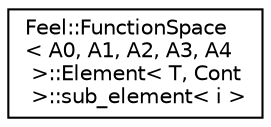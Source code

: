 digraph "Graphical Class Hierarchy"
{
 // LATEX_PDF_SIZE
  edge [fontname="Helvetica",fontsize="10",labelfontname="Helvetica",labelfontsize="10"];
  node [fontname="Helvetica",fontsize="10",shape=record];
  rankdir="LR";
  Node0 [label="Feel::FunctionSpace\l\< A0, A1, A2, A3, A4\l \>::Element\< T, Cont\l \>::sub_element\< i \>",height=0.2,width=0.4,color="black", fillcolor="white", style="filled",URL="$structFeel_1_1FunctionSpace_1_1Element_1_1sub__element.html",tooltip=" "];
}
